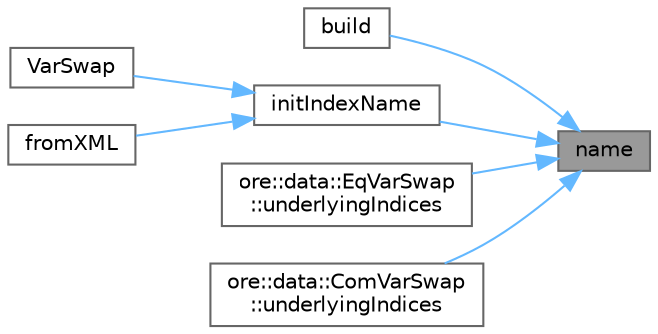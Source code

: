 digraph "name"
{
 // INTERACTIVE_SVG=YES
 // LATEX_PDF_SIZE
  bgcolor="transparent";
  edge [fontname=Helvetica,fontsize=10,labelfontname=Helvetica,labelfontsize=10];
  node [fontname=Helvetica,fontsize=10,shape=box,height=0.2,width=0.4];
  rankdir="RL";
  Node1 [label="name",height=0.2,width=0.4,color="gray40", fillcolor="grey60", style="filled", fontcolor="black",tooltip=" "];
  Node1 -> Node2 [dir="back",color="steelblue1",style="solid"];
  Node2 [label="build",height=0.2,width=0.4,color="grey40", fillcolor="white", style="filled",URL="$classore_1_1data_1_1_var_swap.html#ab1db499ff5e65c59fd2009d62276fdaf",tooltip=" "];
  Node1 -> Node3 [dir="back",color="steelblue1",style="solid"];
  Node3 [label="initIndexName",height=0.2,width=0.4,color="grey40", fillcolor="white", style="filled",URL="$classore_1_1data_1_1_var_swap.html#abd3ad571f81a89d38a20109e50497ba9",tooltip=" "];
  Node3 -> Node4 [dir="back",color="steelblue1",style="solid"];
  Node4 [label="VarSwap",height=0.2,width=0.4,color="grey40", fillcolor="white", style="filled",URL="$classore_1_1data_1_1_var_swap.html#a411e7f78c05ea06a6bb58716da9464c4",tooltip=" "];
  Node3 -> Node5 [dir="back",color="steelblue1",style="solid"];
  Node5 [label="fromXML",height=0.2,width=0.4,color="grey40", fillcolor="white", style="filled",URL="$classore_1_1data_1_1_var_swap.html#a7741ae0fc924943de5bfe02928262eb7",tooltip=" "];
  Node1 -> Node6 [dir="back",color="steelblue1",style="solid"];
  Node6 [label="ore::data::EqVarSwap\l::underlyingIndices",height=0.2,width=0.4,color="grey40", fillcolor="white", style="filled",URL="$classore_1_1data_1_1_eq_var_swap.html#a5172c779c3cbbd760ae110e62e08bb35",tooltip="Add underlying Equity names."];
  Node1 -> Node7 [dir="back",color="steelblue1",style="solid"];
  Node7 [label="ore::data::ComVarSwap\l::underlyingIndices",height=0.2,width=0.4,color="grey40", fillcolor="white", style="filled",URL="$classore_1_1data_1_1_com_var_swap.html#a5172c779c3cbbd760ae110e62e08bb35",tooltip="Add underlying Equity names."];
}
